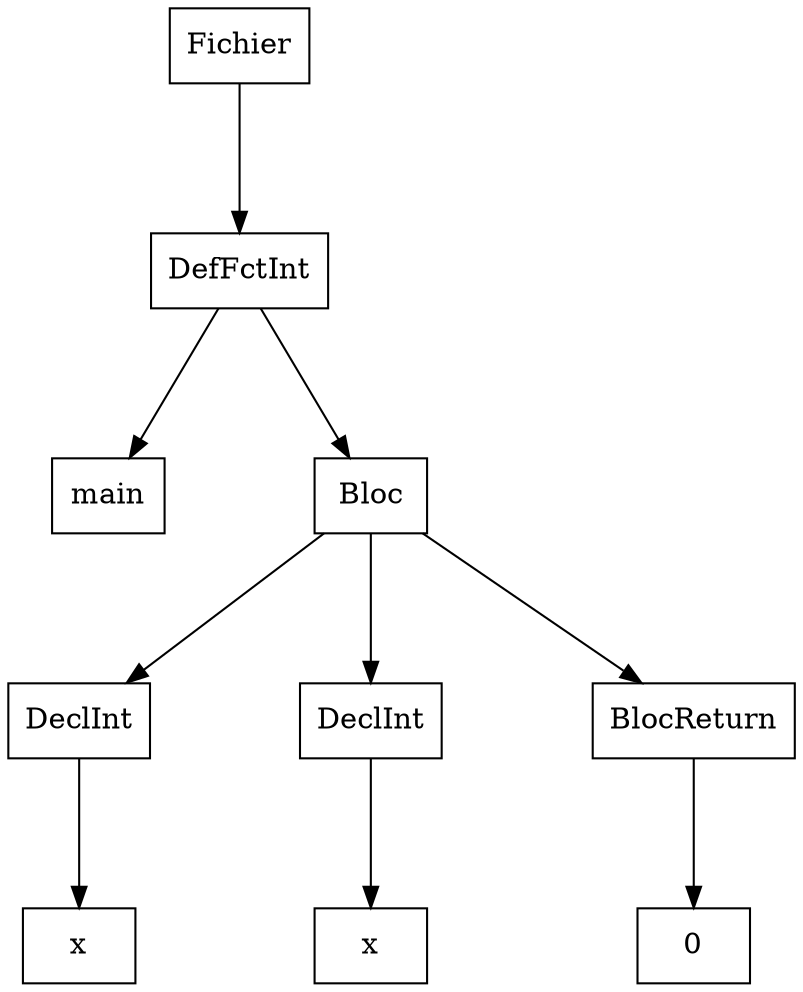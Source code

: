 digraph "ast"{

	nodesep=1;
	ranksep=1;

	N0 [label="Fichier", shape="box"];
	N1 [label="DefFctInt", shape="box"];
	N2 [label="main", shape="box"];
	N3 [label="Bloc", shape="box"];
	N4 [label="DeclInt", shape="box"];
	N5 [label="x", shape="box"];
	N6 [label="DeclInt", shape="box"];
	N7 [label="x", shape="box"];
	N8 [label="BlocReturn", shape="box"];
	N9 [label="0", shape="box"];

	N1 -> N2; 
	N4 -> N5; 
	N3 -> N4; 
	N6 -> N7; 
	N3 -> N6; 
	N8 -> N9; 
	N3 -> N8; 
	N1 -> N3; 
	N0 -> N1; 
}

